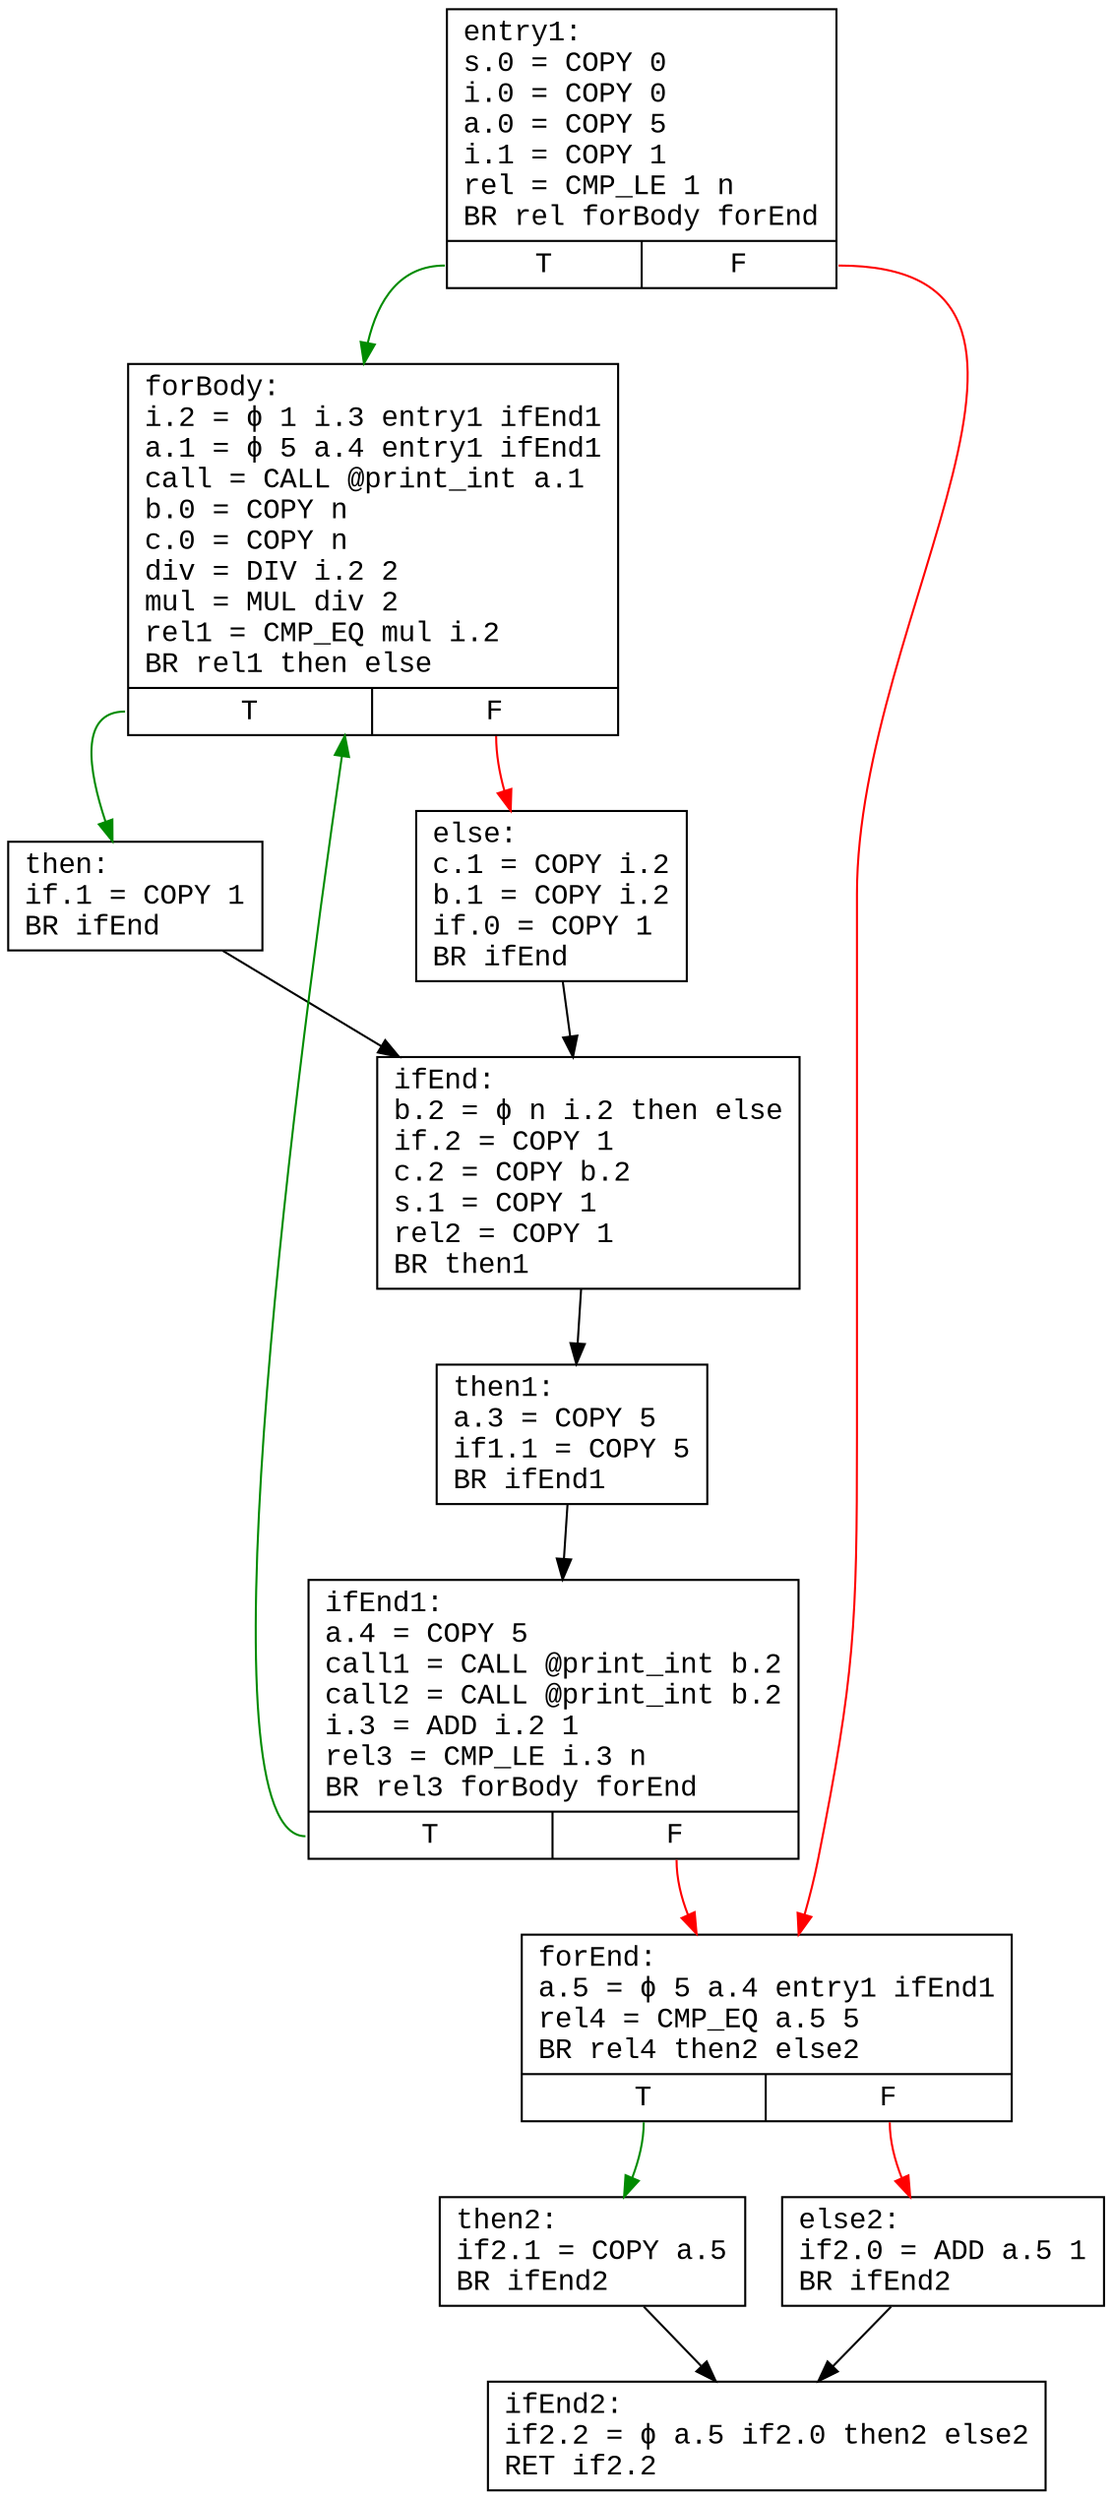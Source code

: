 digraph CFG {
    node [shape=record, fontname="Courier New"]
    entry1 [label="{entry1:\ls.0 = COPY 0\li.0 = COPY 0\la.0 = COPY 5\li.1 = COPY 1\lrel = CMP_LE 1 n\lBR rel forBody forEnd\l|{<t> T|<f> F}}"]
    forBody [label="{forBody:\li.2 = ϕ 1 i.3 entry1 ifEnd1\la.1 = ϕ 5 a.4 entry1 ifEnd1\lcall = CALL @print_int a.1\lb.0 = COPY n\lc.0 = COPY n\ldiv = DIV i.2 2\lmul = MUL div 2\lrel1 = CMP_EQ mul i.2\lBR rel1 then else\l|{<t> T|<f> F}}"]
    then [label="{then:\lif.1 = COPY 1\lBR ifEnd\l}"]
    else [label="{else:\lc.1 = COPY i.2\lb.1 = COPY i.2\lif.0 = COPY 1\lBR ifEnd\l}"]
    ifEnd [label="{ifEnd:\lb.2 = ϕ n i.2 then else\lif.2 = COPY 1\lc.2 = COPY b.2\ls.1 = COPY 1\lrel2 = COPY 1\lBR then1\l}"]
    then1 [label="{then1:\la.3 = COPY 5\lif1.1 = COPY 5\lBR ifEnd1\l}"]
    ifEnd1 [label="{ifEnd1:\la.4 = COPY 5\lcall1 = CALL @print_int b.2\lcall2 = CALL @print_int b.2\li.3 = ADD i.2 1\lrel3 = CMP_LE i.3 n\lBR rel3 forBody forEnd\l|{<t> T|<f> F}}"]
    forEnd [label="{forEnd:\la.5 = ϕ 5 a.4 entry1 ifEnd1\lrel4 = CMP_EQ a.5 5\lBR rel4 then2 else2\l|{<t> T|<f> F}}"]
    then2 [label="{then2:\lif2.1 = COPY a.5\lBR ifEnd2\l}"]
    else2 [label="{else2:\lif2.0 = ADD a.5 1\lBR ifEnd2\l}"]
    ifEnd2 [label="{ifEnd2:\lif2.2 = ϕ a.5 if2.0 then2 else2\lRET if2.2\l}"]
    entry1:t -> forBody [color=green4]
    entry1:f -> forEnd [color=red]
    forBody:t -> then [color=green4]
    forBody:f -> else [color=red]
    then -> ifEnd 
    else -> ifEnd 
    ifEnd -> then1 
    then1 -> ifEnd1 
    ifEnd1:t -> forBody [color=green4]
    ifEnd1:f -> forEnd [color=red]
    forEnd:t -> then2 [color=green4]
    forEnd:f -> else2 [color=red]
    then2 -> ifEnd2 
    else2 -> ifEnd2 
}